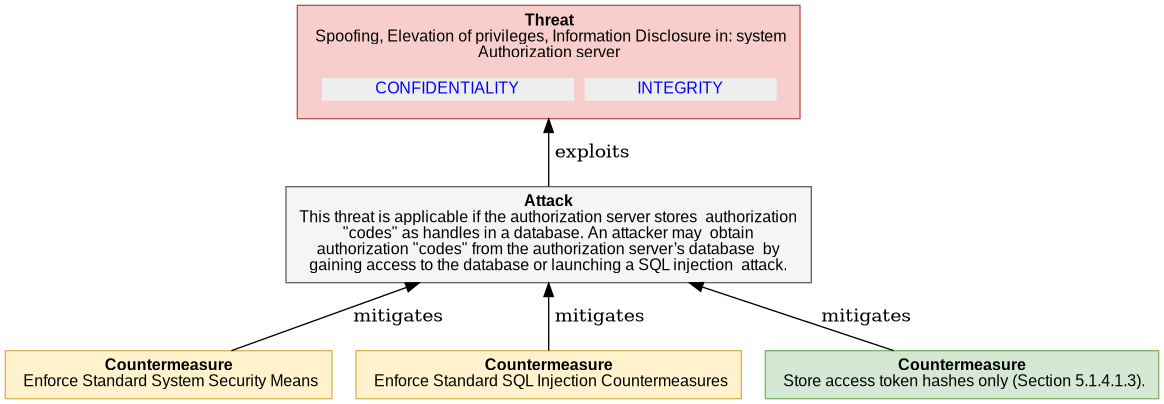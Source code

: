  

@startuml
digraph G {
rankdir="BT";
  node [shape=plaintext, fontname="Arial" fontsize="12"];
    "4_4_1_2_AUTH_CODE_DISCLOSURE_DB" [ fillcolor="#F8CECC", style=filled, shape=polygon, color="#B85450"
    label= 
    <<table border="0" cellborder="0" cellspacing="0">
     <tr><td align="center"><b>Threat</b><br/> 

Spoofing, Elevation of privileges, Information Disclosure in: system<br/>Authorization server
</td></tr>
     <tr><td><table border="0" cellborder="0" cellspacing="8"><tr>
                ret += secObj.linkedImpactMDText()
     <td align="center" href="#OAuth2.CONFIDENTIALITY" bgcolor="#EEEEEE"><font color="blue">CONFIDENTIALITY</font></td>
                ret += secObj.linkedImpactMDText()
     <td align="center" href="#OAuth2.INTEGRITY" bgcolor="#EEEEEE"><font color="blue">INTEGRITY</font></td>
     </tr></table></td></tr>   
   </table>>
   ];
    
"4_4_1_2_AUTH_CODE_DISCLOSURE_DB_attack" [ fillcolor="#f5f5f5", style=filled, shape=polygon, color="#666666", label =     
    <<table border="0" cellborder="0" cellspacing="0">
     <tr><td align="center"><b>Attack</b><br/>

This threat is applicable if the authorization server stores  authorization<br/>&quot;codes&quot; as handles in a database. An attacker may  obtain<br/>authorization &quot;codes&quot; from the authorization server’s database  by<br/>gaining access to the database or launching a SQL injection  attack.
</td></tr>
   </table>>
    ]

"4_4_1_2_AUTH_CODE_DISCLOSURE_DB_attack" -> "4_4_1_2_AUTH_CODE_DISCLOSURE_DB"  [label = " exploits"]

    "4_4_1_2_AUTH_CODE_DISCLOSURE_DB_countermeasure0" [ 
       fillcolor="#FFF2CC", style=filled, shape=polygon, color="#D6B656", label =     
    <<table border="0" cellborder="0" cellspacing="0">
     <tr><td align="left"><b>Countermeasure</b><br/> 

Enforce Standard System Security Means
</td></tr>
   </table>>
   ]

     "4_4_1_2_AUTH_CODE_DISCLOSURE_DB_countermeasure0" -> "4_4_1_2_AUTH_CODE_DISCLOSURE_DB_attack" [label = " mitigates"]

    "4_4_1_2_AUTH_CODE_DISCLOSURE_DB_countermeasure1" [ 
       fillcolor="#FFF2CC", style=filled, shape=polygon, color="#D6B656", label =     
    <<table border="0" cellborder="0" cellspacing="0">
     <tr><td align="left"><b>Countermeasure</b><br/> 

Enforce Standard SQL Injection Countermeasures
</td></tr>
   </table>>
   ]

     "4_4_1_2_AUTH_CODE_DISCLOSURE_DB_countermeasure1" -> "4_4_1_2_AUTH_CODE_DISCLOSURE_DB_attack" [label = " mitigates"]

    "4_4_1_2_AUTH_CODE_DISCLOSURE_DB_countermeasure2" [ 
       fillcolor="#D5E8D4", style=filled, shape=polygon, color="#82B366", label =     
    <<table border="0" cellborder="0" cellspacing="0">
     <tr><td align="left"><b>Countermeasure</b><br/> 

Store access token hashes only (Section 5.1.4.1.3).
</td></tr>
   </table>>
   ]

     "4_4_1_2_AUTH_CODE_DISCLOSURE_DB_countermeasure2" -> "4_4_1_2_AUTH_CODE_DISCLOSURE_DB_attack" [label = " mitigates"]

}
@enduml


